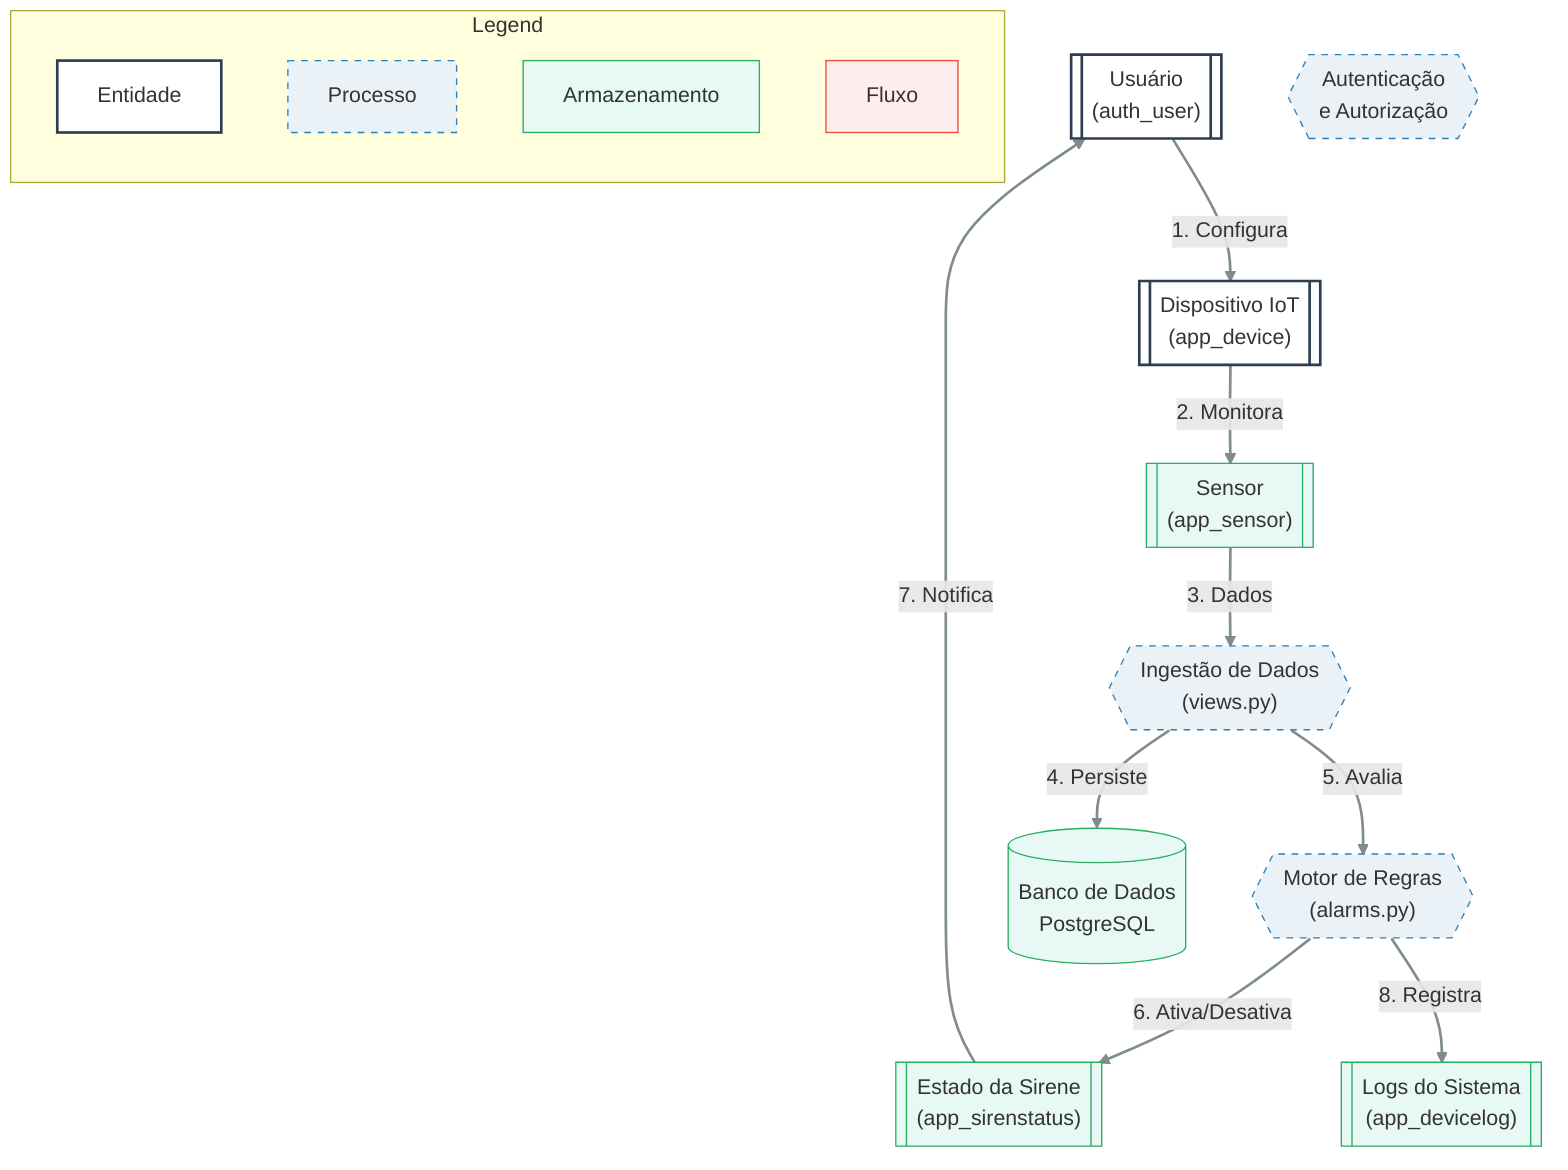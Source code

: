 graph TD
    %% ========== ESTILOS ACADÊMICOS ==========
    classDef entity fill:#ffffff,stroke:#2c3e50,stroke-width:2px
    classDef process fill:#eaf2f8,stroke:#2980b9,stroke-dasharray:5
    classDef datastore fill:#e8f8f5,stroke:#27ae60
    classDef flow fill:#fdedec,stroke:#e74c3c,dashed

    %% ========== ENTIDADES PRINCIPAIS ==========
    USER[["Usuário<br/>(auth_user)"]]:::entity
    DEVICE[["Dispositivo IoT<br/>(app_device)"]]:::entity
    SENSOR[["Sensor<br/>(app_sensor)"]]:::datastore
    SIREN[["Estado da Sirene<br/>(app_sirenstatus)"]]:::datastore

    %% ========== PROCESSOS ==========
    AUTH{{"Autenticação<br/>e Autorização"}}:::process
    DATA_INGESTION{{"Ingestão de Dados<br/>(views.py)"}}:::process
    RULES_ENGINE{{"Motor de Regras<br/>(alarms.py)"}}:::process

    %% ========== ARMAZENAMENTO ==========
    DB[("Banco de Dados<br/>PostgreSQL")]:::datastore
    LOGS[["Logs do Sistema<br/>(app_devicelog)"]]:::datastore

    %% ========== FLUXO DO SISTEMA ==========
    USER -->|1. Configura| DEVICE
    DEVICE -->|2. Monitora| SENSOR
    SENSOR -->|3. Dados| DATA_INGESTION
    DATA_INGESTION -->|4. Persiste| DB
    DATA_INGESTION -->|5. Avalia| RULES_ENGINE
    RULES_ENGINE -->|6. Ativa/Desativa| SIREN
    SIREN -->|7. Notifica| USER
    RULES_ENGINE -->|8. Registra| LOGS

    %% ========== LEGENDA ==========
    subgraph Legend
        direction TB
        E[Entidade]:::entity
        P[Processo]:::process
        D[Armazenamento]:::datastore
        F[Fluxo]:::flow
    end

    %% ========== ESTILOS DE LINHA ==========
    linkStyle 0,1,2,3,4,5,6,7 stroke:#7f8c8d,stroke-width:2px